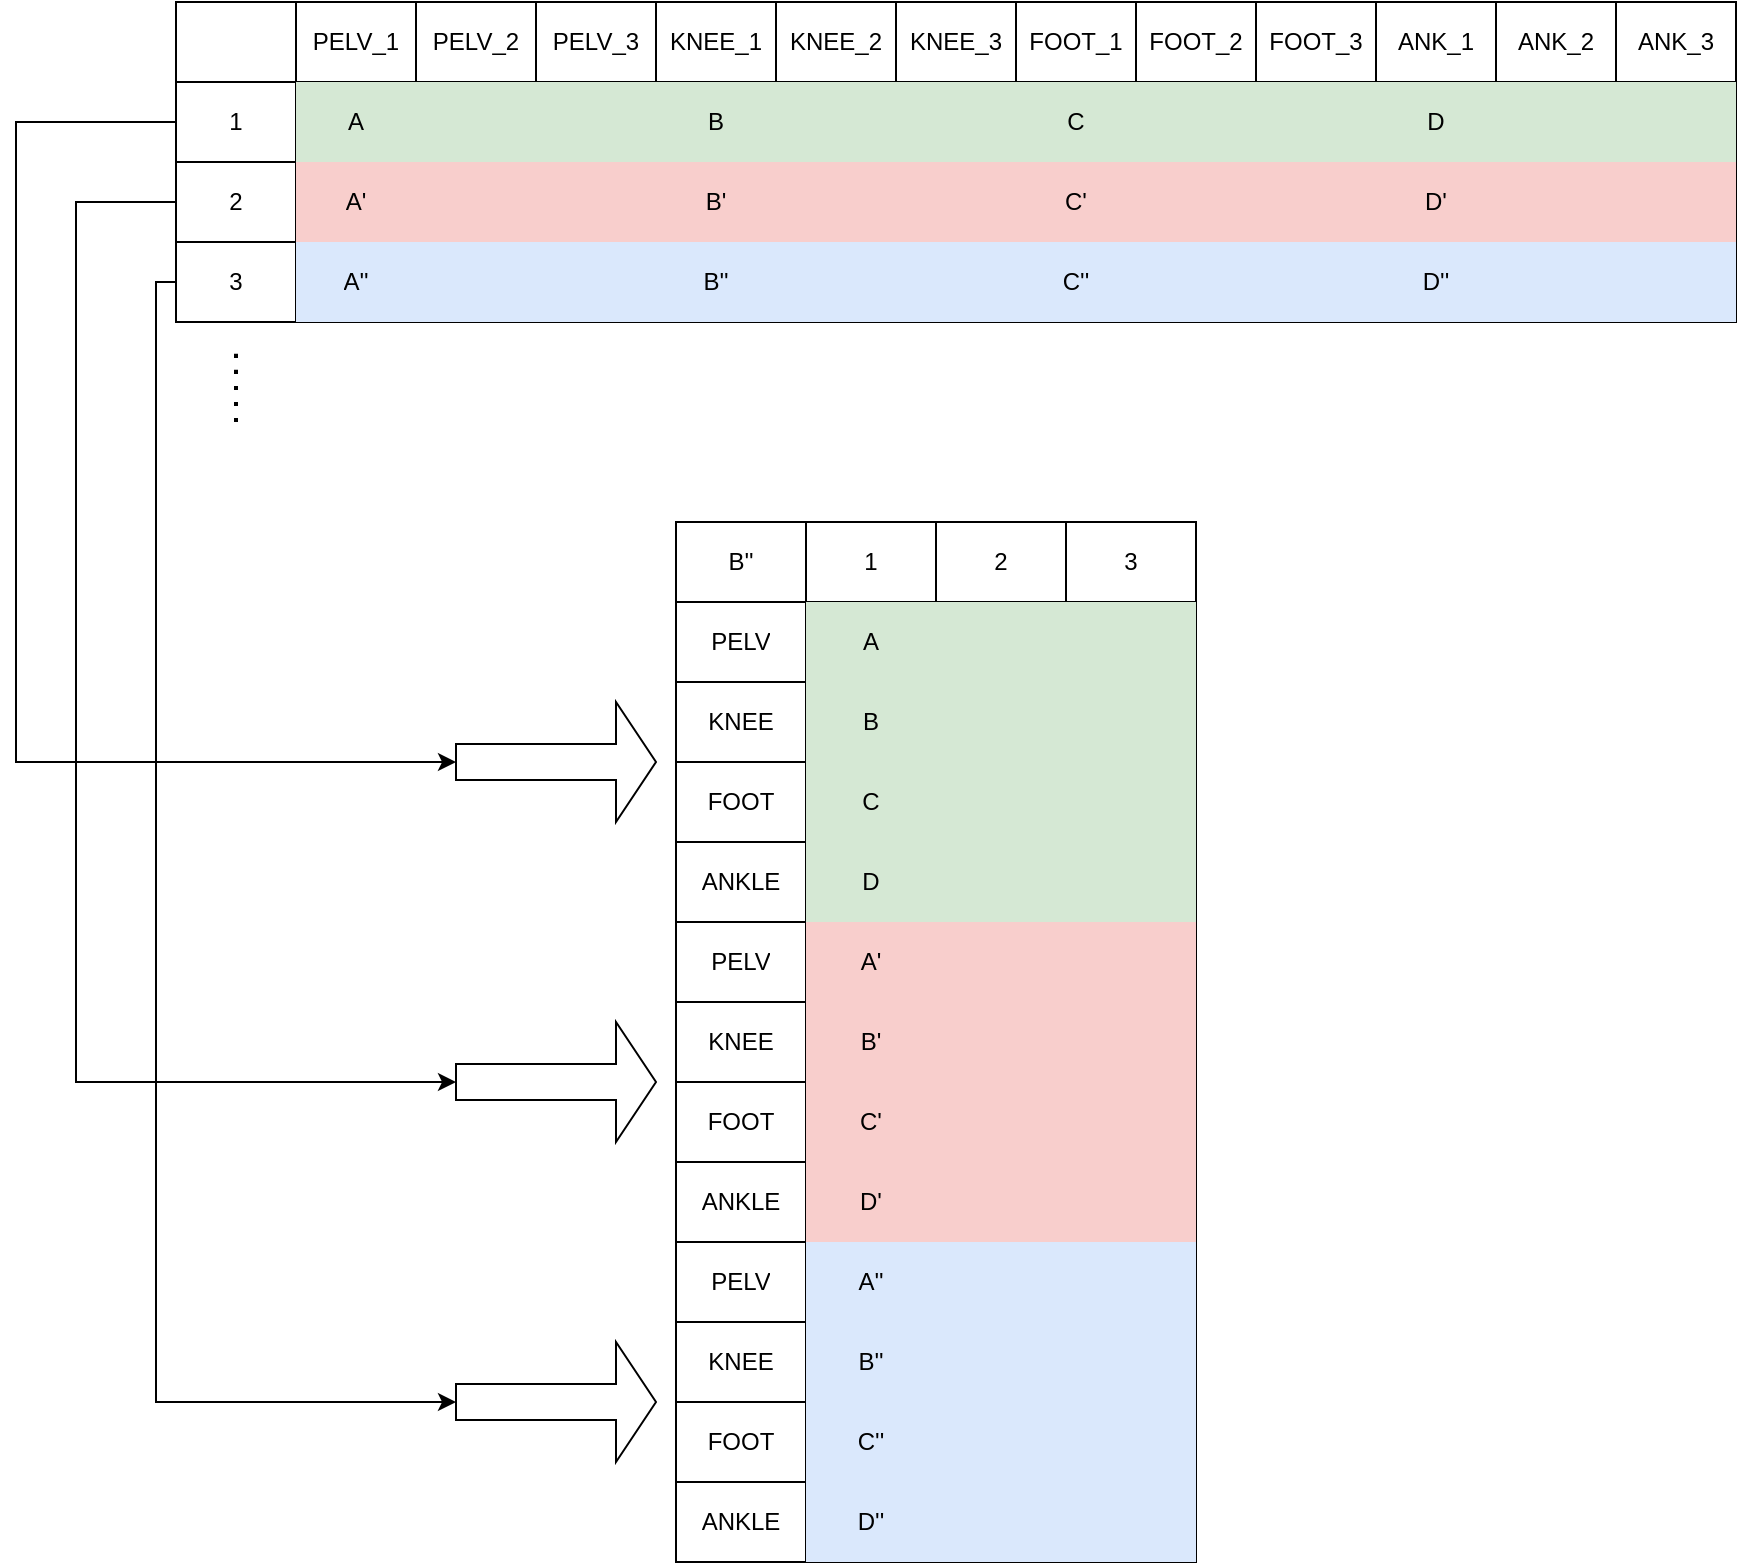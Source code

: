<mxfile version="14.4.6" type="device"><diagram id="uJuYvN1TUG1xHv-GUPG8" name="Page-1"><mxGraphModel dx="1213" dy="1164" grid="1" gridSize="10" guides="1" tooltips="1" connect="1" arrows="1" fold="1" page="1" pageScale="1" pageWidth="1100" pageHeight="850" math="0" shadow="0"><root><mxCell id="0"/><mxCell id="1" parent="0"/><mxCell id="LXPFiPRHknQkW-Huctck-1" value="" style="shape=table;html=1;whiteSpace=wrap;startSize=0;container=1;collapsible=0;childLayout=tableLayout;" vertex="1" parent="1"><mxGeometry x="170" y="50" width="780" height="160" as="geometry"/></mxCell><mxCell id="LXPFiPRHknQkW-Huctck-2" value="" style="shape=partialRectangle;html=1;whiteSpace=wrap;collapsible=0;dropTarget=0;pointerEvents=0;fillColor=none;top=0;left=0;bottom=0;right=0;points=[[0,0.5],[1,0.5]];portConstraint=eastwest;" vertex="1" parent="LXPFiPRHknQkW-Huctck-1"><mxGeometry width="780" height="40" as="geometry"/></mxCell><mxCell id="LXPFiPRHknQkW-Huctck-3" value="" style="shape=partialRectangle;html=1;whiteSpace=wrap;connectable=0;overflow=hidden;fillColor=none;top=0;left=0;bottom=0;right=0;" vertex="1" parent="LXPFiPRHknQkW-Huctck-2"><mxGeometry width="60" height="40" as="geometry"/></mxCell><mxCell id="LXPFiPRHknQkW-Huctck-4" value="PELV_1" style="shape=partialRectangle;html=1;whiteSpace=wrap;connectable=0;overflow=hidden;fillColor=none;top=0;left=0;bottom=0;right=0;" vertex="1" parent="LXPFiPRHknQkW-Huctck-2"><mxGeometry x="60" width="60" height="40" as="geometry"/></mxCell><mxCell id="LXPFiPRHknQkW-Huctck-5" value="PELV_2" style="shape=partialRectangle;html=1;whiteSpace=wrap;connectable=0;overflow=hidden;fillColor=none;top=0;left=0;bottom=0;right=0;" vertex="1" parent="LXPFiPRHknQkW-Huctck-2"><mxGeometry x="120" width="60" height="40" as="geometry"/></mxCell><mxCell id="LXPFiPRHknQkW-Huctck-6" value="PELV_3" style="shape=partialRectangle;html=1;whiteSpace=wrap;connectable=0;overflow=hidden;fillColor=none;top=0;left=0;bottom=0;right=0;" vertex="1" parent="LXPFiPRHknQkW-Huctck-2"><mxGeometry x="180" width="60" height="40" as="geometry"/></mxCell><mxCell id="LXPFiPRHknQkW-Huctck-7" value="KNEE_1" style="shape=partialRectangle;html=1;whiteSpace=wrap;connectable=0;overflow=hidden;fillColor=none;top=0;left=0;bottom=0;right=0;" vertex="1" parent="LXPFiPRHknQkW-Huctck-2"><mxGeometry x="240" width="60" height="40" as="geometry"/></mxCell><mxCell id="LXPFiPRHknQkW-Huctck-8" value="KNEE_2" style="shape=partialRectangle;html=1;whiteSpace=wrap;connectable=0;overflow=hidden;fillColor=none;top=0;left=0;bottom=0;right=0;" vertex="1" parent="LXPFiPRHknQkW-Huctck-2"><mxGeometry x="300" width="60" height="40" as="geometry"/></mxCell><mxCell id="LXPFiPRHknQkW-Huctck-9" value="KNEE_3" style="shape=partialRectangle;html=1;whiteSpace=wrap;connectable=0;overflow=hidden;fillColor=none;top=0;left=0;bottom=0;right=0;" vertex="1" parent="LXPFiPRHknQkW-Huctck-2"><mxGeometry x="360" width="60" height="40" as="geometry"/></mxCell><mxCell id="LXPFiPRHknQkW-Huctck-10" value="FOOT_1" style="shape=partialRectangle;html=1;whiteSpace=wrap;connectable=0;overflow=hidden;fillColor=none;top=0;left=0;bottom=0;right=0;" vertex="1" parent="LXPFiPRHknQkW-Huctck-2"><mxGeometry x="420" width="60" height="40" as="geometry"/></mxCell><mxCell id="LXPFiPRHknQkW-Huctck-11" value="FOOT_2" style="shape=partialRectangle;html=1;whiteSpace=wrap;connectable=0;overflow=hidden;fillColor=none;top=0;left=0;bottom=0;right=0;" vertex="1" parent="LXPFiPRHknQkW-Huctck-2"><mxGeometry x="480" width="60" height="40" as="geometry"/></mxCell><mxCell id="LXPFiPRHknQkW-Huctck-12" value="FOOT_3" style="shape=partialRectangle;html=1;whiteSpace=wrap;connectable=0;overflow=hidden;fillColor=none;top=0;left=0;bottom=0;right=0;" vertex="1" parent="LXPFiPRHknQkW-Huctck-2"><mxGeometry x="540" width="60" height="40" as="geometry"/></mxCell><mxCell id="LXPFiPRHknQkW-Huctck-13" value="ANK_1" style="shape=partialRectangle;html=1;whiteSpace=wrap;connectable=0;overflow=hidden;fillColor=none;top=0;left=0;bottom=0;right=0;" vertex="1" parent="LXPFiPRHknQkW-Huctck-2"><mxGeometry x="600" width="60" height="40" as="geometry"/></mxCell><mxCell id="LXPFiPRHknQkW-Huctck-14" value="ANK_2" style="shape=partialRectangle;html=1;whiteSpace=wrap;connectable=0;overflow=hidden;fillColor=none;top=0;left=0;bottom=0;right=0;" vertex="1" parent="LXPFiPRHknQkW-Huctck-2"><mxGeometry x="660" width="60" height="40" as="geometry"/></mxCell><mxCell id="LXPFiPRHknQkW-Huctck-15" value="ANK_3" style="shape=partialRectangle;html=1;whiteSpace=wrap;connectable=0;overflow=hidden;fillColor=none;top=0;left=0;bottom=0;right=0;" vertex="1" parent="LXPFiPRHknQkW-Huctck-2"><mxGeometry x="720" width="60" height="40" as="geometry"/></mxCell><mxCell id="LXPFiPRHknQkW-Huctck-16" value="" style="shape=partialRectangle;html=1;whiteSpace=wrap;collapsible=0;dropTarget=0;pointerEvents=0;fillColor=none;top=0;left=0;bottom=0;right=0;points=[[0,0.5],[1,0.5]];portConstraint=eastwest;" vertex="1" parent="LXPFiPRHknQkW-Huctck-1"><mxGeometry y="40" width="780" height="40" as="geometry"/></mxCell><mxCell id="LXPFiPRHknQkW-Huctck-17" value="1" style="shape=partialRectangle;html=1;whiteSpace=wrap;connectable=0;overflow=hidden;fillColor=none;top=0;left=0;bottom=0;right=0;" vertex="1" parent="LXPFiPRHknQkW-Huctck-16"><mxGeometry width="60" height="40" as="geometry"/></mxCell><mxCell id="LXPFiPRHknQkW-Huctck-18" value="A" style="shape=partialRectangle;html=1;whiteSpace=wrap;connectable=0;overflow=hidden;fillColor=#d5e8d4;top=0;left=0;bottom=0;right=0;" vertex="1" parent="LXPFiPRHknQkW-Huctck-16"><mxGeometry x="60" width="60" height="40" as="geometry"/></mxCell><mxCell id="LXPFiPRHknQkW-Huctck-19" value="" style="shape=partialRectangle;html=1;whiteSpace=wrap;connectable=0;overflow=hidden;fillColor=#d5e8d4;top=0;left=0;bottom=0;right=0;" vertex="1" parent="LXPFiPRHknQkW-Huctck-16"><mxGeometry x="120" width="60" height="40" as="geometry"/></mxCell><mxCell id="LXPFiPRHknQkW-Huctck-20" value="" style="shape=partialRectangle;html=1;whiteSpace=wrap;connectable=0;overflow=hidden;fillColor=#d5e8d4;top=0;left=0;bottom=0;right=0;" vertex="1" parent="LXPFiPRHknQkW-Huctck-16"><mxGeometry x="180" width="60" height="40" as="geometry"/></mxCell><mxCell id="LXPFiPRHknQkW-Huctck-21" value="B" style="shape=partialRectangle;html=1;whiteSpace=wrap;connectable=0;overflow=hidden;fillColor=#d5e8d4;top=0;left=0;bottom=0;right=0;" vertex="1" parent="LXPFiPRHknQkW-Huctck-16"><mxGeometry x="240" width="60" height="40" as="geometry"/></mxCell><mxCell id="LXPFiPRHknQkW-Huctck-22" value="" style="shape=partialRectangle;html=1;whiteSpace=wrap;connectable=0;overflow=hidden;fillColor=#d5e8d4;top=0;left=0;bottom=0;right=0;" vertex="1" parent="LXPFiPRHknQkW-Huctck-16"><mxGeometry x="300" width="60" height="40" as="geometry"/></mxCell><mxCell id="LXPFiPRHknQkW-Huctck-23" value="" style="shape=partialRectangle;html=1;whiteSpace=wrap;connectable=0;overflow=hidden;fillColor=#d5e8d4;top=0;left=0;bottom=0;right=0;" vertex="1" parent="LXPFiPRHknQkW-Huctck-16"><mxGeometry x="360" width="60" height="40" as="geometry"/></mxCell><mxCell id="LXPFiPRHknQkW-Huctck-24" value="C" style="shape=partialRectangle;html=1;whiteSpace=wrap;connectable=0;overflow=hidden;fillColor=#d5e8d4;top=0;left=0;bottom=0;right=0;" vertex="1" parent="LXPFiPRHknQkW-Huctck-16"><mxGeometry x="420" width="60" height="40" as="geometry"/></mxCell><mxCell id="LXPFiPRHknQkW-Huctck-25" value="" style="shape=partialRectangle;html=1;whiteSpace=wrap;connectable=0;overflow=hidden;fillColor=#d5e8d4;top=0;left=0;bottom=0;right=0;" vertex="1" parent="LXPFiPRHknQkW-Huctck-16"><mxGeometry x="480" width="60" height="40" as="geometry"/></mxCell><mxCell id="LXPFiPRHknQkW-Huctck-26" value="" style="shape=partialRectangle;html=1;whiteSpace=wrap;connectable=0;overflow=hidden;fillColor=#d5e8d4;top=0;left=0;bottom=0;right=0;" vertex="1" parent="LXPFiPRHknQkW-Huctck-16"><mxGeometry x="540" width="60" height="40" as="geometry"/></mxCell><mxCell id="LXPFiPRHknQkW-Huctck-27" value="D" style="shape=partialRectangle;html=1;whiteSpace=wrap;connectable=0;overflow=hidden;fillColor=#d5e8d4;top=0;left=0;bottom=0;right=0;" vertex="1" parent="LXPFiPRHknQkW-Huctck-16"><mxGeometry x="600" width="60" height="40" as="geometry"/></mxCell><mxCell id="LXPFiPRHknQkW-Huctck-28" value="" style="shape=partialRectangle;html=1;whiteSpace=wrap;connectable=0;overflow=hidden;fillColor=#d5e8d4;top=0;left=0;bottom=0;right=0;" vertex="1" parent="LXPFiPRHknQkW-Huctck-16"><mxGeometry x="660" width="60" height="40" as="geometry"/></mxCell><mxCell id="LXPFiPRHknQkW-Huctck-29" value="" style="shape=partialRectangle;html=1;whiteSpace=wrap;connectable=0;overflow=hidden;fillColor=#d5e8d4;top=0;left=0;bottom=0;right=0;" vertex="1" parent="LXPFiPRHknQkW-Huctck-16"><mxGeometry x="720" width="60" height="40" as="geometry"/></mxCell><mxCell id="LXPFiPRHknQkW-Huctck-30" value="" style="shape=partialRectangle;html=1;whiteSpace=wrap;collapsible=0;dropTarget=0;pointerEvents=0;fillColor=none;top=0;left=0;bottom=0;right=0;points=[[0,0.5],[1,0.5]];portConstraint=eastwest;" vertex="1" parent="LXPFiPRHknQkW-Huctck-1"><mxGeometry y="80" width="780" height="40" as="geometry"/></mxCell><mxCell id="LXPFiPRHknQkW-Huctck-31" value="2" style="shape=partialRectangle;html=1;whiteSpace=wrap;connectable=0;overflow=hidden;fillColor=none;top=0;left=0;bottom=0;right=0;" vertex="1" parent="LXPFiPRHknQkW-Huctck-30"><mxGeometry width="60" height="40" as="geometry"/></mxCell><mxCell id="LXPFiPRHknQkW-Huctck-32" value="A'" style="shape=partialRectangle;html=1;whiteSpace=wrap;connectable=0;overflow=hidden;fillColor=#f8cecc;top=0;left=0;bottom=0;right=0;strokeColor=#b85450;" vertex="1" parent="LXPFiPRHknQkW-Huctck-30"><mxGeometry x="60" width="60" height="40" as="geometry"/></mxCell><mxCell id="LXPFiPRHknQkW-Huctck-33" value="" style="shape=partialRectangle;html=1;whiteSpace=wrap;connectable=0;overflow=hidden;fillColor=#f8cecc;top=0;left=0;bottom=0;right=0;strokeColor=#b85450;" vertex="1" parent="LXPFiPRHknQkW-Huctck-30"><mxGeometry x="120" width="60" height="40" as="geometry"/></mxCell><mxCell id="LXPFiPRHknQkW-Huctck-34" value="" style="shape=partialRectangle;html=1;whiteSpace=wrap;connectable=0;overflow=hidden;fillColor=#f8cecc;top=0;left=0;bottom=0;right=0;strokeColor=#b85450;" vertex="1" parent="LXPFiPRHknQkW-Huctck-30"><mxGeometry x="180" width="60" height="40" as="geometry"/></mxCell><mxCell id="LXPFiPRHknQkW-Huctck-35" value="B'" style="shape=partialRectangle;html=1;whiteSpace=wrap;connectable=0;overflow=hidden;fillColor=#f8cecc;top=0;left=0;bottom=0;right=0;strokeColor=#b85450;" vertex="1" parent="LXPFiPRHknQkW-Huctck-30"><mxGeometry x="240" width="60" height="40" as="geometry"/></mxCell><mxCell id="LXPFiPRHknQkW-Huctck-36" value="" style="shape=partialRectangle;html=1;whiteSpace=wrap;connectable=0;overflow=hidden;fillColor=#f8cecc;top=0;left=0;bottom=0;right=0;strokeColor=#b85450;" vertex="1" parent="LXPFiPRHknQkW-Huctck-30"><mxGeometry x="300" width="60" height="40" as="geometry"/></mxCell><mxCell id="LXPFiPRHknQkW-Huctck-37" value="" style="shape=partialRectangle;html=1;whiteSpace=wrap;connectable=0;overflow=hidden;fillColor=#f8cecc;top=0;left=0;bottom=0;right=0;strokeColor=#b85450;" vertex="1" parent="LXPFiPRHknQkW-Huctck-30"><mxGeometry x="360" width="60" height="40" as="geometry"/></mxCell><mxCell id="LXPFiPRHknQkW-Huctck-38" value="C'" style="shape=partialRectangle;html=1;whiteSpace=wrap;connectable=0;overflow=hidden;fillColor=#f8cecc;top=0;left=0;bottom=0;right=0;strokeColor=#b85450;" vertex="1" parent="LXPFiPRHknQkW-Huctck-30"><mxGeometry x="420" width="60" height="40" as="geometry"/></mxCell><mxCell id="LXPFiPRHknQkW-Huctck-39" value="" style="shape=partialRectangle;html=1;whiteSpace=wrap;connectable=0;overflow=hidden;fillColor=#f8cecc;top=0;left=0;bottom=0;right=0;strokeColor=#b85450;" vertex="1" parent="LXPFiPRHknQkW-Huctck-30"><mxGeometry x="480" width="60" height="40" as="geometry"/></mxCell><mxCell id="LXPFiPRHknQkW-Huctck-40" value="" style="shape=partialRectangle;html=1;whiteSpace=wrap;connectable=0;overflow=hidden;fillColor=#f8cecc;top=0;left=0;bottom=0;right=0;strokeColor=#b85450;" vertex="1" parent="LXPFiPRHknQkW-Huctck-30"><mxGeometry x="540" width="60" height="40" as="geometry"/></mxCell><mxCell id="LXPFiPRHknQkW-Huctck-41" value="D'" style="shape=partialRectangle;html=1;whiteSpace=wrap;connectable=0;overflow=hidden;fillColor=#f8cecc;top=0;left=0;bottom=0;right=0;strokeColor=#b85450;" vertex="1" parent="LXPFiPRHknQkW-Huctck-30"><mxGeometry x="600" width="60" height="40" as="geometry"/></mxCell><mxCell id="LXPFiPRHknQkW-Huctck-42" value="" style="shape=partialRectangle;html=1;whiteSpace=wrap;connectable=0;overflow=hidden;fillColor=#f8cecc;top=0;left=0;bottom=0;right=0;strokeColor=#b85450;" vertex="1" parent="LXPFiPRHknQkW-Huctck-30"><mxGeometry x="660" width="60" height="40" as="geometry"/></mxCell><mxCell id="LXPFiPRHknQkW-Huctck-43" value="" style="shape=partialRectangle;html=1;whiteSpace=wrap;connectable=0;overflow=hidden;fillColor=#f8cecc;top=0;left=0;bottom=0;right=0;strokeColor=#b85450;" vertex="1" parent="LXPFiPRHknQkW-Huctck-30"><mxGeometry x="720" width="60" height="40" as="geometry"/></mxCell><mxCell id="LXPFiPRHknQkW-Huctck-44" value="" style="shape=partialRectangle;html=1;whiteSpace=wrap;collapsible=0;dropTarget=0;pointerEvents=0;fillColor=none;top=0;left=0;bottom=0;right=0;points=[[0,0.5],[1,0.5]];portConstraint=eastwest;" vertex="1" parent="LXPFiPRHknQkW-Huctck-1"><mxGeometry y="120" width="780" height="40" as="geometry"/></mxCell><mxCell id="LXPFiPRHknQkW-Huctck-45" value="3" style="shape=partialRectangle;html=1;whiteSpace=wrap;connectable=0;overflow=hidden;fillColor=none;top=0;left=0;bottom=0;right=0;" vertex="1" parent="LXPFiPRHknQkW-Huctck-44"><mxGeometry width="60" height="40" as="geometry"/></mxCell><mxCell id="LXPFiPRHknQkW-Huctck-46" value="A''" style="shape=partialRectangle;html=1;whiteSpace=wrap;connectable=0;overflow=hidden;fillColor=#dae8fc;top=0;left=0;bottom=0;right=0;strokeColor=#6c8ebf;" vertex="1" parent="LXPFiPRHknQkW-Huctck-44"><mxGeometry x="60" width="60" height="40" as="geometry"/></mxCell><mxCell id="LXPFiPRHknQkW-Huctck-47" value="" style="shape=partialRectangle;html=1;whiteSpace=wrap;connectable=0;overflow=hidden;fillColor=#dae8fc;top=0;left=0;bottom=0;right=0;strokeColor=#6c8ebf;" vertex="1" parent="LXPFiPRHknQkW-Huctck-44"><mxGeometry x="120" width="60" height="40" as="geometry"/></mxCell><mxCell id="LXPFiPRHknQkW-Huctck-48" value="" style="shape=partialRectangle;html=1;whiteSpace=wrap;connectable=0;overflow=hidden;fillColor=#dae8fc;top=0;left=0;bottom=0;right=0;strokeColor=#6c8ebf;" vertex="1" parent="LXPFiPRHknQkW-Huctck-44"><mxGeometry x="180" width="60" height="40" as="geometry"/></mxCell><mxCell id="LXPFiPRHknQkW-Huctck-49" value="B''" style="shape=partialRectangle;html=1;whiteSpace=wrap;connectable=0;overflow=hidden;fillColor=#dae8fc;top=0;left=0;bottom=0;right=0;strokeColor=#6c8ebf;" vertex="1" parent="LXPFiPRHknQkW-Huctck-44"><mxGeometry x="240" width="60" height="40" as="geometry"/></mxCell><mxCell id="LXPFiPRHknQkW-Huctck-50" value="" style="shape=partialRectangle;html=1;whiteSpace=wrap;connectable=0;overflow=hidden;fillColor=#dae8fc;top=0;left=0;bottom=0;right=0;strokeColor=#6c8ebf;" vertex="1" parent="LXPFiPRHknQkW-Huctck-44"><mxGeometry x="300" width="60" height="40" as="geometry"/></mxCell><mxCell id="LXPFiPRHknQkW-Huctck-51" value="" style="shape=partialRectangle;html=1;whiteSpace=wrap;connectable=0;overflow=hidden;fillColor=#dae8fc;top=0;left=0;bottom=0;right=0;strokeColor=#6c8ebf;" vertex="1" parent="LXPFiPRHknQkW-Huctck-44"><mxGeometry x="360" width="60" height="40" as="geometry"/></mxCell><mxCell id="LXPFiPRHknQkW-Huctck-52" value="C''" style="shape=partialRectangle;html=1;whiteSpace=wrap;connectable=0;overflow=hidden;fillColor=#dae8fc;top=0;left=0;bottom=0;right=0;strokeColor=#6c8ebf;" vertex="1" parent="LXPFiPRHknQkW-Huctck-44"><mxGeometry x="420" width="60" height="40" as="geometry"/></mxCell><mxCell id="LXPFiPRHknQkW-Huctck-53" value="" style="shape=partialRectangle;html=1;whiteSpace=wrap;connectable=0;overflow=hidden;fillColor=#dae8fc;top=0;left=0;bottom=0;right=0;strokeColor=#6c8ebf;" vertex="1" parent="LXPFiPRHknQkW-Huctck-44"><mxGeometry x="480" width="60" height="40" as="geometry"/></mxCell><mxCell id="LXPFiPRHknQkW-Huctck-54" value="" style="shape=partialRectangle;html=1;whiteSpace=wrap;connectable=0;overflow=hidden;fillColor=#dae8fc;top=0;left=0;bottom=0;right=0;strokeColor=#6c8ebf;" vertex="1" parent="LXPFiPRHknQkW-Huctck-44"><mxGeometry x="540" width="60" height="40" as="geometry"/></mxCell><mxCell id="LXPFiPRHknQkW-Huctck-55" value="D''" style="shape=partialRectangle;html=1;whiteSpace=wrap;connectable=0;overflow=hidden;fillColor=#dae8fc;top=0;left=0;bottom=0;right=0;strokeColor=#6c8ebf;" vertex="1" parent="LXPFiPRHknQkW-Huctck-44"><mxGeometry x="600" width="60" height="40" as="geometry"/></mxCell><mxCell id="LXPFiPRHknQkW-Huctck-56" value="" style="shape=partialRectangle;html=1;whiteSpace=wrap;connectable=0;overflow=hidden;fillColor=#dae8fc;top=0;left=0;bottom=0;right=0;strokeColor=#6c8ebf;" vertex="1" parent="LXPFiPRHknQkW-Huctck-44"><mxGeometry x="660" width="60" height="40" as="geometry"/></mxCell><mxCell id="LXPFiPRHknQkW-Huctck-57" value="" style="shape=partialRectangle;html=1;whiteSpace=wrap;connectable=0;overflow=hidden;fillColor=#dae8fc;top=0;left=0;bottom=0;right=0;strokeColor=#6c8ebf;" vertex="1" parent="LXPFiPRHknQkW-Huctck-44"><mxGeometry x="720" width="60" height="40" as="geometry"/></mxCell><mxCell id="LXPFiPRHknQkW-Huctck-58" value="" style="endArrow=none;dashed=1;html=1;dashPattern=1 3;strokeWidth=2;" edge="1" parent="1"><mxGeometry width="50" height="50" relative="1" as="geometry"><mxPoint x="200" y="260" as="sourcePoint"/><mxPoint x="200" y="220" as="targetPoint"/><Array as="points"><mxPoint x="200" y="230"/></Array></mxGeometry></mxCell><mxCell id="LXPFiPRHknQkW-Huctck-59" value="" style="shape=table;html=1;whiteSpace=wrap;startSize=0;container=1;collapsible=0;childLayout=tableLayout;" vertex="1" parent="1"><mxGeometry x="420" y="310" width="260" height="520" as="geometry"/></mxCell><mxCell id="LXPFiPRHknQkW-Huctck-60" value="" style="shape=partialRectangle;html=1;whiteSpace=wrap;collapsible=0;dropTarget=0;pointerEvents=0;fillColor=none;top=0;left=0;bottom=0;right=0;points=[[0,0.5],[1,0.5]];portConstraint=eastwest;" vertex="1" parent="LXPFiPRHknQkW-Huctck-59"><mxGeometry width="260" height="40" as="geometry"/></mxCell><mxCell id="LXPFiPRHknQkW-Huctck-61" value="B''" style="shape=partialRectangle;html=1;whiteSpace=wrap;connectable=0;overflow=hidden;fillColor=none;top=0;left=0;bottom=0;right=0;" vertex="1" parent="LXPFiPRHknQkW-Huctck-60"><mxGeometry width="65" height="40" as="geometry"/></mxCell><mxCell id="LXPFiPRHknQkW-Huctck-62" value="1" style="shape=partialRectangle;html=1;whiteSpace=wrap;connectable=0;overflow=hidden;fillColor=none;top=0;left=0;bottom=0;right=0;" vertex="1" parent="LXPFiPRHknQkW-Huctck-60"><mxGeometry x="65" width="65" height="40" as="geometry"/></mxCell><mxCell id="LXPFiPRHknQkW-Huctck-63" value="2" style="shape=partialRectangle;html=1;whiteSpace=wrap;connectable=0;overflow=hidden;fillColor=none;top=0;left=0;bottom=0;right=0;" vertex="1" parent="LXPFiPRHknQkW-Huctck-60"><mxGeometry x="130" width="65" height="40" as="geometry"/></mxCell><mxCell id="LXPFiPRHknQkW-Huctck-64" value="3" style="shape=partialRectangle;html=1;whiteSpace=wrap;connectable=0;overflow=hidden;fillColor=none;top=0;left=0;bottom=0;right=0;" vertex="1" parent="LXPFiPRHknQkW-Huctck-60"><mxGeometry x="195" width="65" height="40" as="geometry"/></mxCell><mxCell id="LXPFiPRHknQkW-Huctck-65" value="" style="shape=partialRectangle;html=1;whiteSpace=wrap;collapsible=0;dropTarget=0;pointerEvents=0;fillColor=none;top=0;left=0;bottom=0;right=0;points=[[0,0.5],[1,0.5]];portConstraint=eastwest;" vertex="1" parent="LXPFiPRHknQkW-Huctck-59"><mxGeometry y="40" width="260" height="40" as="geometry"/></mxCell><mxCell id="LXPFiPRHknQkW-Huctck-66" value="PELV" style="shape=partialRectangle;html=1;whiteSpace=wrap;connectable=0;overflow=hidden;fillColor=none;top=0;left=0;bottom=0;right=0;" vertex="1" parent="LXPFiPRHknQkW-Huctck-65"><mxGeometry width="65" height="40" as="geometry"/></mxCell><mxCell id="LXPFiPRHknQkW-Huctck-67" value="A" style="shape=partialRectangle;html=1;whiteSpace=wrap;connectable=0;overflow=hidden;fillColor=#d5e8d4;top=0;left=0;bottom=0;right=0;" vertex="1" parent="LXPFiPRHknQkW-Huctck-65"><mxGeometry x="65" width="65" height="40" as="geometry"/></mxCell><mxCell id="LXPFiPRHknQkW-Huctck-68" value="" style="shape=partialRectangle;html=1;whiteSpace=wrap;connectable=0;overflow=hidden;fillColor=#d5e8d4;top=0;left=0;bottom=0;right=0;" vertex="1" parent="LXPFiPRHknQkW-Huctck-65"><mxGeometry x="130" width="65" height="40" as="geometry"/></mxCell><mxCell id="LXPFiPRHknQkW-Huctck-69" value="" style="shape=partialRectangle;html=1;whiteSpace=wrap;connectable=0;overflow=hidden;fillColor=#d5e8d4;top=0;left=0;bottom=0;right=0;" vertex="1" parent="LXPFiPRHknQkW-Huctck-65"><mxGeometry x="195" width="65" height="40" as="geometry"/></mxCell><mxCell id="LXPFiPRHknQkW-Huctck-70" value="" style="shape=partialRectangle;html=1;whiteSpace=wrap;collapsible=0;dropTarget=0;pointerEvents=0;fillColor=none;top=0;left=0;bottom=0;right=0;points=[[0,0.5],[1,0.5]];portConstraint=eastwest;" vertex="1" parent="LXPFiPRHknQkW-Huctck-59"><mxGeometry y="80" width="260" height="40" as="geometry"/></mxCell><mxCell id="LXPFiPRHknQkW-Huctck-71" value="KNEE" style="shape=partialRectangle;html=1;whiteSpace=wrap;connectable=0;overflow=hidden;fillColor=none;top=0;left=0;bottom=0;right=0;" vertex="1" parent="LXPFiPRHknQkW-Huctck-70"><mxGeometry width="65" height="40" as="geometry"/></mxCell><mxCell id="LXPFiPRHknQkW-Huctck-72" value="B" style="shape=partialRectangle;html=1;whiteSpace=wrap;connectable=0;overflow=hidden;fillColor=#d5e8d4;top=0;left=0;bottom=0;right=0;" vertex="1" parent="LXPFiPRHknQkW-Huctck-70"><mxGeometry x="65" width="65" height="40" as="geometry"/></mxCell><mxCell id="LXPFiPRHknQkW-Huctck-73" value="" style="shape=partialRectangle;html=1;whiteSpace=wrap;connectable=0;overflow=hidden;fillColor=#d5e8d4;top=0;left=0;bottom=0;right=0;" vertex="1" parent="LXPFiPRHknQkW-Huctck-70"><mxGeometry x="130" width="65" height="40" as="geometry"/></mxCell><mxCell id="LXPFiPRHknQkW-Huctck-74" value="" style="shape=partialRectangle;html=1;whiteSpace=wrap;connectable=0;overflow=hidden;fillColor=#d5e8d4;top=0;left=0;bottom=0;right=0;" vertex="1" parent="LXPFiPRHknQkW-Huctck-70"><mxGeometry x="195" width="65" height="40" as="geometry"/></mxCell><mxCell id="LXPFiPRHknQkW-Huctck-75" value="" style="shape=partialRectangle;html=1;whiteSpace=wrap;collapsible=0;dropTarget=0;pointerEvents=0;fillColor=none;top=0;left=0;bottom=0;right=0;points=[[0,0.5],[1,0.5]];portConstraint=eastwest;" vertex="1" parent="LXPFiPRHknQkW-Huctck-59"><mxGeometry y="120" width="260" height="40" as="geometry"/></mxCell><mxCell id="LXPFiPRHknQkW-Huctck-76" value="FOOT" style="shape=partialRectangle;html=1;whiteSpace=wrap;connectable=0;overflow=hidden;fillColor=none;top=0;left=0;bottom=0;right=0;" vertex="1" parent="LXPFiPRHknQkW-Huctck-75"><mxGeometry width="65" height="40" as="geometry"/></mxCell><mxCell id="LXPFiPRHknQkW-Huctck-77" value="C" style="shape=partialRectangle;html=1;whiteSpace=wrap;connectable=0;overflow=hidden;fillColor=#d5e8d4;top=0;left=0;bottom=0;right=0;" vertex="1" parent="LXPFiPRHknQkW-Huctck-75"><mxGeometry x="65" width="65" height="40" as="geometry"/></mxCell><mxCell id="LXPFiPRHknQkW-Huctck-78" value="" style="shape=partialRectangle;html=1;whiteSpace=wrap;connectable=0;overflow=hidden;fillColor=#d5e8d4;top=0;left=0;bottom=0;right=0;" vertex="1" parent="LXPFiPRHknQkW-Huctck-75"><mxGeometry x="130" width="65" height="40" as="geometry"/></mxCell><mxCell id="LXPFiPRHknQkW-Huctck-79" value="" style="shape=partialRectangle;html=1;whiteSpace=wrap;connectable=0;overflow=hidden;fillColor=#d5e8d4;top=0;left=0;bottom=0;right=0;" vertex="1" parent="LXPFiPRHknQkW-Huctck-75"><mxGeometry x="195" width="65" height="40" as="geometry"/></mxCell><mxCell id="LXPFiPRHknQkW-Huctck-80" value="" style="shape=partialRectangle;html=1;whiteSpace=wrap;collapsible=0;dropTarget=0;pointerEvents=0;fillColor=none;top=0;left=0;bottom=0;right=0;points=[[0,0.5],[1,0.5]];portConstraint=eastwest;" vertex="1" parent="LXPFiPRHknQkW-Huctck-59"><mxGeometry y="160" width="260" height="40" as="geometry"/></mxCell><mxCell id="LXPFiPRHknQkW-Huctck-81" value="ANKLE" style="shape=partialRectangle;html=1;whiteSpace=wrap;connectable=0;overflow=hidden;fillColor=none;top=0;left=0;bottom=0;right=0;" vertex="1" parent="LXPFiPRHknQkW-Huctck-80"><mxGeometry width="65" height="40" as="geometry"/></mxCell><mxCell id="LXPFiPRHknQkW-Huctck-82" value="D" style="shape=partialRectangle;html=1;whiteSpace=wrap;connectable=0;overflow=hidden;fillColor=#d5e8d4;top=0;left=0;bottom=0;right=0;" vertex="1" parent="LXPFiPRHknQkW-Huctck-80"><mxGeometry x="65" width="65" height="40" as="geometry"/></mxCell><mxCell id="LXPFiPRHknQkW-Huctck-83" value="" style="shape=partialRectangle;html=1;whiteSpace=wrap;connectable=0;overflow=hidden;fillColor=#d5e8d4;top=0;left=0;bottom=0;right=0;" vertex="1" parent="LXPFiPRHknQkW-Huctck-80"><mxGeometry x="130" width="65" height="40" as="geometry"/></mxCell><mxCell id="LXPFiPRHknQkW-Huctck-84" value="" style="shape=partialRectangle;html=1;whiteSpace=wrap;connectable=0;overflow=hidden;fillColor=#d5e8d4;top=0;left=0;bottom=0;right=0;" vertex="1" parent="LXPFiPRHknQkW-Huctck-80"><mxGeometry x="195" width="65" height="40" as="geometry"/></mxCell><mxCell id="LXPFiPRHknQkW-Huctck-85" value="" style="shape=partialRectangle;html=1;whiteSpace=wrap;collapsible=0;dropTarget=0;pointerEvents=0;fillColor=none;top=0;left=0;bottom=0;right=0;points=[[0,0.5],[1,0.5]];portConstraint=eastwest;" vertex="1" parent="LXPFiPRHknQkW-Huctck-59"><mxGeometry y="200" width="260" height="40" as="geometry"/></mxCell><mxCell id="LXPFiPRHknQkW-Huctck-86" value="PELV" style="shape=partialRectangle;html=1;whiteSpace=wrap;connectable=0;overflow=hidden;fillColor=none;top=0;left=0;bottom=0;right=0;" vertex="1" parent="LXPFiPRHknQkW-Huctck-85"><mxGeometry width="65" height="40" as="geometry"/></mxCell><mxCell id="LXPFiPRHknQkW-Huctck-87" value="A'" style="shape=partialRectangle;html=1;whiteSpace=wrap;connectable=0;overflow=hidden;fillColor=#f8cecc;top=0;left=0;bottom=0;right=0;strokeColor=none;" vertex="1" parent="LXPFiPRHknQkW-Huctck-85"><mxGeometry x="65" width="65" height="40" as="geometry"/></mxCell><mxCell id="LXPFiPRHknQkW-Huctck-88" value="" style="shape=partialRectangle;html=1;whiteSpace=wrap;connectable=0;overflow=hidden;fillColor=#f8cecc;top=0;left=0;bottom=0;right=0;strokeColor=none;" vertex="1" parent="LXPFiPRHknQkW-Huctck-85"><mxGeometry x="130" width="65" height="40" as="geometry"/></mxCell><mxCell id="LXPFiPRHknQkW-Huctck-89" value="" style="shape=partialRectangle;html=1;whiteSpace=wrap;connectable=0;overflow=hidden;fillColor=#f8cecc;top=0;left=0;bottom=0;right=0;strokeColor=none;" vertex="1" parent="LXPFiPRHknQkW-Huctck-85"><mxGeometry x="195" width="65" height="40" as="geometry"/></mxCell><mxCell id="LXPFiPRHknQkW-Huctck-90" value="" style="shape=partialRectangle;html=1;whiteSpace=wrap;collapsible=0;dropTarget=0;pointerEvents=0;fillColor=none;top=0;left=0;bottom=0;right=0;points=[[0,0.5],[1,0.5]];portConstraint=eastwest;" vertex="1" parent="LXPFiPRHknQkW-Huctck-59"><mxGeometry y="240" width="260" height="40" as="geometry"/></mxCell><mxCell id="LXPFiPRHknQkW-Huctck-91" value="KNEE" style="shape=partialRectangle;html=1;whiteSpace=wrap;connectable=0;overflow=hidden;fillColor=none;top=0;left=0;bottom=0;right=0;" vertex="1" parent="LXPFiPRHknQkW-Huctck-90"><mxGeometry width="65" height="40" as="geometry"/></mxCell><mxCell id="LXPFiPRHknQkW-Huctck-92" value="B'" style="shape=partialRectangle;html=1;whiteSpace=wrap;connectable=0;overflow=hidden;fillColor=#f8cecc;top=0;left=0;bottom=0;right=0;strokeColor=none;" vertex="1" parent="LXPFiPRHknQkW-Huctck-90"><mxGeometry x="65" width="65" height="40" as="geometry"/></mxCell><mxCell id="LXPFiPRHknQkW-Huctck-93" value="" style="shape=partialRectangle;html=1;whiteSpace=wrap;connectable=0;overflow=hidden;fillColor=#f8cecc;top=0;left=0;bottom=0;right=0;strokeColor=none;" vertex="1" parent="LXPFiPRHknQkW-Huctck-90"><mxGeometry x="130" width="65" height="40" as="geometry"/></mxCell><mxCell id="LXPFiPRHknQkW-Huctck-94" value="" style="shape=partialRectangle;html=1;whiteSpace=wrap;connectable=0;overflow=hidden;fillColor=#f8cecc;top=0;left=0;bottom=0;right=0;strokeColor=none;" vertex="1" parent="LXPFiPRHknQkW-Huctck-90"><mxGeometry x="195" width="65" height="40" as="geometry"/></mxCell><mxCell id="LXPFiPRHknQkW-Huctck-95" value="" style="shape=partialRectangle;html=1;whiteSpace=wrap;collapsible=0;dropTarget=0;pointerEvents=0;fillColor=none;top=0;left=0;bottom=0;right=0;points=[[0,0.5],[1,0.5]];portConstraint=eastwest;" vertex="1" parent="LXPFiPRHknQkW-Huctck-59"><mxGeometry y="280" width="260" height="40" as="geometry"/></mxCell><mxCell id="LXPFiPRHknQkW-Huctck-96" value="FOOT" style="shape=partialRectangle;html=1;whiteSpace=wrap;connectable=0;overflow=hidden;fillColor=none;top=0;left=0;bottom=0;right=0;" vertex="1" parent="LXPFiPRHknQkW-Huctck-95"><mxGeometry width="65" height="40" as="geometry"/></mxCell><mxCell id="LXPFiPRHknQkW-Huctck-97" value="C'" style="shape=partialRectangle;html=1;whiteSpace=wrap;connectable=0;overflow=hidden;fillColor=#f8cecc;top=0;left=0;bottom=0;right=0;strokeColor=none;" vertex="1" parent="LXPFiPRHknQkW-Huctck-95"><mxGeometry x="65" width="65" height="40" as="geometry"/></mxCell><mxCell id="LXPFiPRHknQkW-Huctck-98" value="" style="shape=partialRectangle;html=1;whiteSpace=wrap;connectable=0;overflow=hidden;fillColor=#f8cecc;top=0;left=0;bottom=0;right=0;strokeColor=none;" vertex="1" parent="LXPFiPRHknQkW-Huctck-95"><mxGeometry x="130" width="65" height="40" as="geometry"/></mxCell><mxCell id="LXPFiPRHknQkW-Huctck-99" value="" style="shape=partialRectangle;html=1;whiteSpace=wrap;connectable=0;overflow=hidden;fillColor=#f8cecc;top=0;left=0;bottom=0;right=0;strokeColor=none;" vertex="1" parent="LXPFiPRHknQkW-Huctck-95"><mxGeometry x="195" width="65" height="40" as="geometry"/></mxCell><mxCell id="LXPFiPRHknQkW-Huctck-100" value="" style="shape=partialRectangle;html=1;whiteSpace=wrap;collapsible=0;dropTarget=0;pointerEvents=0;fillColor=none;top=0;left=0;bottom=0;right=0;points=[[0,0.5],[1,0.5]];portConstraint=eastwest;" vertex="1" parent="LXPFiPRHknQkW-Huctck-59"><mxGeometry y="320" width="260" height="40" as="geometry"/></mxCell><mxCell id="LXPFiPRHknQkW-Huctck-101" value="ANKLE" style="shape=partialRectangle;html=1;whiteSpace=wrap;connectable=0;overflow=hidden;fillColor=none;top=0;left=0;bottom=0;right=0;" vertex="1" parent="LXPFiPRHknQkW-Huctck-100"><mxGeometry width="65" height="40" as="geometry"/></mxCell><mxCell id="LXPFiPRHknQkW-Huctck-102" value="D'" style="shape=partialRectangle;html=1;whiteSpace=wrap;connectable=0;overflow=hidden;fillColor=#f8cecc;top=0;left=0;bottom=0;right=0;strokeColor=none;" vertex="1" parent="LXPFiPRHknQkW-Huctck-100"><mxGeometry x="65" width="65" height="40" as="geometry"/></mxCell><mxCell id="LXPFiPRHknQkW-Huctck-103" value="" style="shape=partialRectangle;html=1;whiteSpace=wrap;connectable=0;overflow=hidden;fillColor=#f8cecc;top=0;left=0;bottom=0;right=0;strokeColor=none;" vertex="1" parent="LXPFiPRHknQkW-Huctck-100"><mxGeometry x="130" width="65" height="40" as="geometry"/></mxCell><mxCell id="LXPFiPRHknQkW-Huctck-104" value="" style="shape=partialRectangle;html=1;whiteSpace=wrap;connectable=0;overflow=hidden;fillColor=#f8cecc;top=0;left=0;bottom=0;right=0;strokeColor=none;" vertex="1" parent="LXPFiPRHknQkW-Huctck-100"><mxGeometry x="195" width="65" height="40" as="geometry"/></mxCell><mxCell id="LXPFiPRHknQkW-Huctck-105" value="" style="shape=partialRectangle;html=1;whiteSpace=wrap;collapsible=0;dropTarget=0;pointerEvents=0;fillColor=none;top=0;left=0;bottom=0;right=0;points=[[0,0.5],[1,0.5]];portConstraint=eastwest;" vertex="1" parent="LXPFiPRHknQkW-Huctck-59"><mxGeometry y="360" width="260" height="40" as="geometry"/></mxCell><mxCell id="LXPFiPRHknQkW-Huctck-106" value="PELV" style="shape=partialRectangle;html=1;whiteSpace=wrap;connectable=0;overflow=hidden;fillColor=none;top=0;left=0;bottom=0;right=0;" vertex="1" parent="LXPFiPRHknQkW-Huctck-105"><mxGeometry width="65" height="40" as="geometry"/></mxCell><mxCell id="LXPFiPRHknQkW-Huctck-107" value="A''" style="shape=partialRectangle;html=1;whiteSpace=wrap;connectable=0;overflow=hidden;fillColor=#dae8fc;top=0;left=0;bottom=0;right=0;strokeColor=#6c8ebf;" vertex="1" parent="LXPFiPRHknQkW-Huctck-105"><mxGeometry x="65" width="65" height="40" as="geometry"/></mxCell><mxCell id="LXPFiPRHknQkW-Huctck-108" value="" style="shape=partialRectangle;html=1;whiteSpace=wrap;connectable=0;overflow=hidden;fillColor=#dae8fc;top=0;left=0;bottom=0;right=0;strokeColor=#6c8ebf;" vertex="1" parent="LXPFiPRHknQkW-Huctck-105"><mxGeometry x="130" width="65" height="40" as="geometry"/></mxCell><mxCell id="LXPFiPRHknQkW-Huctck-109" value="" style="shape=partialRectangle;html=1;whiteSpace=wrap;connectable=0;overflow=hidden;fillColor=#dae8fc;top=0;left=0;bottom=0;right=0;strokeColor=#6c8ebf;" vertex="1" parent="LXPFiPRHknQkW-Huctck-105"><mxGeometry x="195" width="65" height="40" as="geometry"/></mxCell><mxCell id="LXPFiPRHknQkW-Huctck-110" value="" style="shape=partialRectangle;html=1;whiteSpace=wrap;collapsible=0;dropTarget=0;pointerEvents=0;fillColor=none;top=0;left=0;bottom=0;right=0;points=[[0,0.5],[1,0.5]];portConstraint=eastwest;" vertex="1" parent="LXPFiPRHknQkW-Huctck-59"><mxGeometry y="400" width="260" height="40" as="geometry"/></mxCell><mxCell id="LXPFiPRHknQkW-Huctck-111" value="KNEE" style="shape=partialRectangle;html=1;whiteSpace=wrap;connectable=0;overflow=hidden;fillColor=none;top=0;left=0;bottom=0;right=0;" vertex="1" parent="LXPFiPRHknQkW-Huctck-110"><mxGeometry width="65" height="40" as="geometry"/></mxCell><mxCell id="LXPFiPRHknQkW-Huctck-112" value="B''" style="shape=partialRectangle;html=1;whiteSpace=wrap;connectable=0;overflow=hidden;fillColor=#dae8fc;top=0;left=0;bottom=0;right=0;strokeColor=#6c8ebf;" vertex="1" parent="LXPFiPRHknQkW-Huctck-110"><mxGeometry x="65" width="65" height="40" as="geometry"/></mxCell><mxCell id="LXPFiPRHknQkW-Huctck-113" value="" style="shape=partialRectangle;html=1;whiteSpace=wrap;connectable=0;overflow=hidden;fillColor=#dae8fc;top=0;left=0;bottom=0;right=0;strokeColor=#6c8ebf;" vertex="1" parent="LXPFiPRHknQkW-Huctck-110"><mxGeometry x="130" width="65" height="40" as="geometry"/></mxCell><mxCell id="LXPFiPRHknQkW-Huctck-114" value="" style="shape=partialRectangle;html=1;whiteSpace=wrap;connectable=0;overflow=hidden;fillColor=#dae8fc;top=0;left=0;bottom=0;right=0;strokeColor=#6c8ebf;" vertex="1" parent="LXPFiPRHknQkW-Huctck-110"><mxGeometry x="195" width="65" height="40" as="geometry"/></mxCell><mxCell id="LXPFiPRHknQkW-Huctck-115" value="" style="shape=partialRectangle;html=1;whiteSpace=wrap;collapsible=0;dropTarget=0;pointerEvents=0;fillColor=none;top=0;left=0;bottom=0;right=0;points=[[0,0.5],[1,0.5]];portConstraint=eastwest;" vertex="1" parent="LXPFiPRHknQkW-Huctck-59"><mxGeometry y="440" width="260" height="40" as="geometry"/></mxCell><mxCell id="LXPFiPRHknQkW-Huctck-116" value="FOOT" style="shape=partialRectangle;html=1;whiteSpace=wrap;connectable=0;overflow=hidden;fillColor=none;top=0;left=0;bottom=0;right=0;" vertex="1" parent="LXPFiPRHknQkW-Huctck-115"><mxGeometry width="65" height="40" as="geometry"/></mxCell><mxCell id="LXPFiPRHknQkW-Huctck-117" value="C''" style="shape=partialRectangle;html=1;whiteSpace=wrap;connectable=0;overflow=hidden;fillColor=#dae8fc;top=0;left=0;bottom=0;right=0;strokeColor=#6c8ebf;" vertex="1" parent="LXPFiPRHknQkW-Huctck-115"><mxGeometry x="65" width="65" height="40" as="geometry"/></mxCell><mxCell id="LXPFiPRHknQkW-Huctck-118" value="" style="shape=partialRectangle;html=1;whiteSpace=wrap;connectable=0;overflow=hidden;fillColor=#dae8fc;top=0;left=0;bottom=0;right=0;strokeColor=#6c8ebf;" vertex="1" parent="LXPFiPRHknQkW-Huctck-115"><mxGeometry x="130" width="65" height="40" as="geometry"/></mxCell><mxCell id="LXPFiPRHknQkW-Huctck-119" value="" style="shape=partialRectangle;html=1;whiteSpace=wrap;connectable=0;overflow=hidden;fillColor=#dae8fc;top=0;left=0;bottom=0;right=0;strokeColor=#6c8ebf;" vertex="1" parent="LXPFiPRHknQkW-Huctck-115"><mxGeometry x="195" width="65" height="40" as="geometry"/></mxCell><mxCell id="LXPFiPRHknQkW-Huctck-120" value="" style="shape=partialRectangle;html=1;whiteSpace=wrap;collapsible=0;dropTarget=0;pointerEvents=0;fillColor=none;top=0;left=0;bottom=0;right=0;points=[[0,0.5],[1,0.5]];portConstraint=eastwest;" vertex="1" parent="LXPFiPRHknQkW-Huctck-59"><mxGeometry y="480" width="260" height="40" as="geometry"/></mxCell><mxCell id="LXPFiPRHknQkW-Huctck-121" value="ANKLE" style="shape=partialRectangle;html=1;whiteSpace=wrap;connectable=0;overflow=hidden;fillColor=none;top=0;left=0;bottom=0;right=0;" vertex="1" parent="LXPFiPRHknQkW-Huctck-120"><mxGeometry width="65" height="40" as="geometry"/></mxCell><mxCell id="LXPFiPRHknQkW-Huctck-122" value="D''" style="shape=partialRectangle;html=1;whiteSpace=wrap;connectable=0;overflow=hidden;fillColor=#dae8fc;top=0;left=0;bottom=0;right=0;strokeColor=#6c8ebf;" vertex="1" parent="LXPFiPRHknQkW-Huctck-120"><mxGeometry x="65" width="65" height="40" as="geometry"/></mxCell><mxCell id="LXPFiPRHknQkW-Huctck-123" value="" style="shape=partialRectangle;html=1;whiteSpace=wrap;connectable=0;overflow=hidden;fillColor=#dae8fc;top=0;left=0;bottom=0;right=0;strokeColor=#6c8ebf;" vertex="1" parent="LXPFiPRHknQkW-Huctck-120"><mxGeometry x="130" width="65" height="40" as="geometry"/></mxCell><mxCell id="LXPFiPRHknQkW-Huctck-124" value="" style="shape=partialRectangle;html=1;whiteSpace=wrap;connectable=0;overflow=hidden;fillColor=#dae8fc;top=0;left=0;bottom=0;right=0;strokeColor=#6c8ebf;" vertex="1" parent="LXPFiPRHknQkW-Huctck-120"><mxGeometry x="195" width="65" height="40" as="geometry"/></mxCell><mxCell id="LXPFiPRHknQkW-Huctck-125" value="" style="shape=singleArrow;whiteSpace=wrap;html=1;strokeColor=#000000;" vertex="1" parent="1"><mxGeometry x="310" y="400" width="100" height="60" as="geometry"/></mxCell><mxCell id="LXPFiPRHknQkW-Huctck-127" value="" style="shape=singleArrow;whiteSpace=wrap;html=1;strokeColor=#000000;" vertex="1" parent="1"><mxGeometry x="310" y="720" width="100" height="60" as="geometry"/></mxCell><mxCell id="LXPFiPRHknQkW-Huctck-128" value="" style="shape=singleArrow;whiteSpace=wrap;html=1;strokeColor=#000000;" vertex="1" parent="1"><mxGeometry x="310" y="560" width="100" height="60" as="geometry"/></mxCell><mxCell id="LXPFiPRHknQkW-Huctck-129" style="edgeStyle=orthogonalEdgeStyle;rounded=0;orthogonalLoop=1;jettySize=auto;html=1;entryX=0;entryY=0.5;entryDx=0;entryDy=0;entryPerimeter=0;" edge="1" parent="1" source="LXPFiPRHknQkW-Huctck-16" target="LXPFiPRHknQkW-Huctck-125"><mxGeometry relative="1" as="geometry"><Array as="points"><mxPoint x="90" y="110"/><mxPoint x="90" y="430"/></Array></mxGeometry></mxCell><mxCell id="LXPFiPRHknQkW-Huctck-130" style="edgeStyle=orthogonalEdgeStyle;rounded=0;orthogonalLoop=1;jettySize=auto;html=1;entryX=0;entryY=0.5;entryDx=0;entryDy=0;entryPerimeter=0;" edge="1" parent="1" source="LXPFiPRHknQkW-Huctck-30" target="LXPFiPRHknQkW-Huctck-128"><mxGeometry relative="1" as="geometry"><Array as="points"><mxPoint x="120" y="150"/><mxPoint x="120" y="590"/></Array></mxGeometry></mxCell><mxCell id="LXPFiPRHknQkW-Huctck-131" style="edgeStyle=orthogonalEdgeStyle;rounded=0;orthogonalLoop=1;jettySize=auto;html=1;entryX=0;entryY=0.5;entryDx=0;entryDy=0;entryPerimeter=0;" edge="1" parent="1" source="LXPFiPRHknQkW-Huctck-44" target="LXPFiPRHknQkW-Huctck-127"><mxGeometry relative="1" as="geometry"><Array as="points"><mxPoint x="160" y="190"/><mxPoint x="160" y="750"/></Array></mxGeometry></mxCell></root></mxGraphModel></diagram></mxfile>